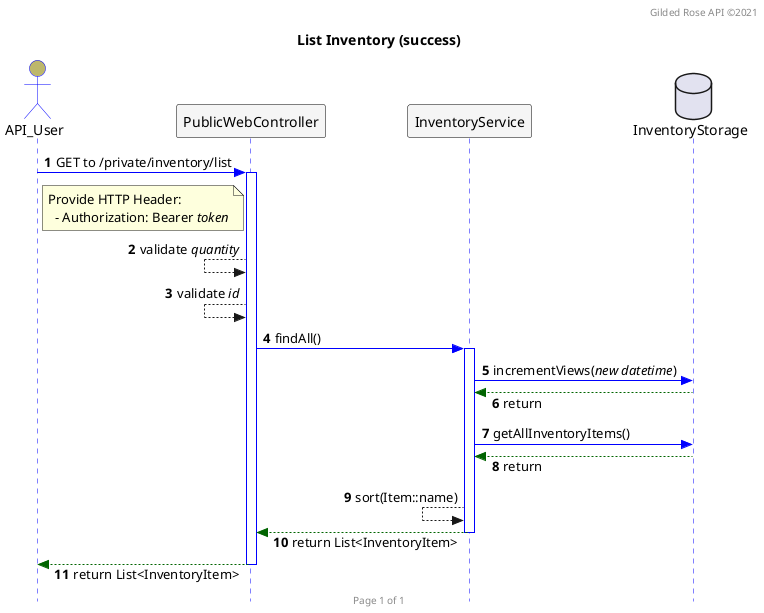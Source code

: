 @startuml

autonumber
header Gilded Rose API ©2021
footer Page 1 of 1
hide footbox

skinparam responseMessageBelowArrow true
skinparam sequence {
  ActorBackgroundColor DarkKhaki
  ActorBorderColor Blue
  DatabaseBackgroundColor Gray
  DatabaseBorderColor Black
  LifeLineBorderColor Blue
  ParticipantBackgroundColor WhiteSmoke
  ParticipantBorderColor Black
}
skinparam style strictuml

title List Inventory (success)

actor API_User
participant PublicWebController
participant InventoryService
database InventoryStorage

API_User -[#0000FF]> PublicWebController : GET to /private/inventory/list
note right of API_User
 Provide HTTP Header:
   - Authorization: Bearer //token//
end note
activate PublicWebController
PublicWebController <-- PublicWebController : validate //quantity//
PublicWebController <-- PublicWebController : validate //id//
PublicWebController -[#0000FF]> InventoryService : findAll()
activate InventoryService
InventoryService -[#0000FF]> InventoryStorage : incrementViews(//new datetime//)
InventoryService <[#DarkGreen]-- InventoryStorage : return
InventoryService -[#0000FF]> InventoryStorage : getAllInventoryItems()
InventoryService <[#DarkGreen]-- InventoryStorage : return
InventoryService <-- InventoryService : sort(Item::name)
PublicWebController <[#DarkGreen]-- InventoryService : return List<InventoryItem>
deactivate InventoryService
API_User <[#DarkGreen]-- PublicWebController : return List<InventoryItem>
deactivate PublicWebController

@enduml
